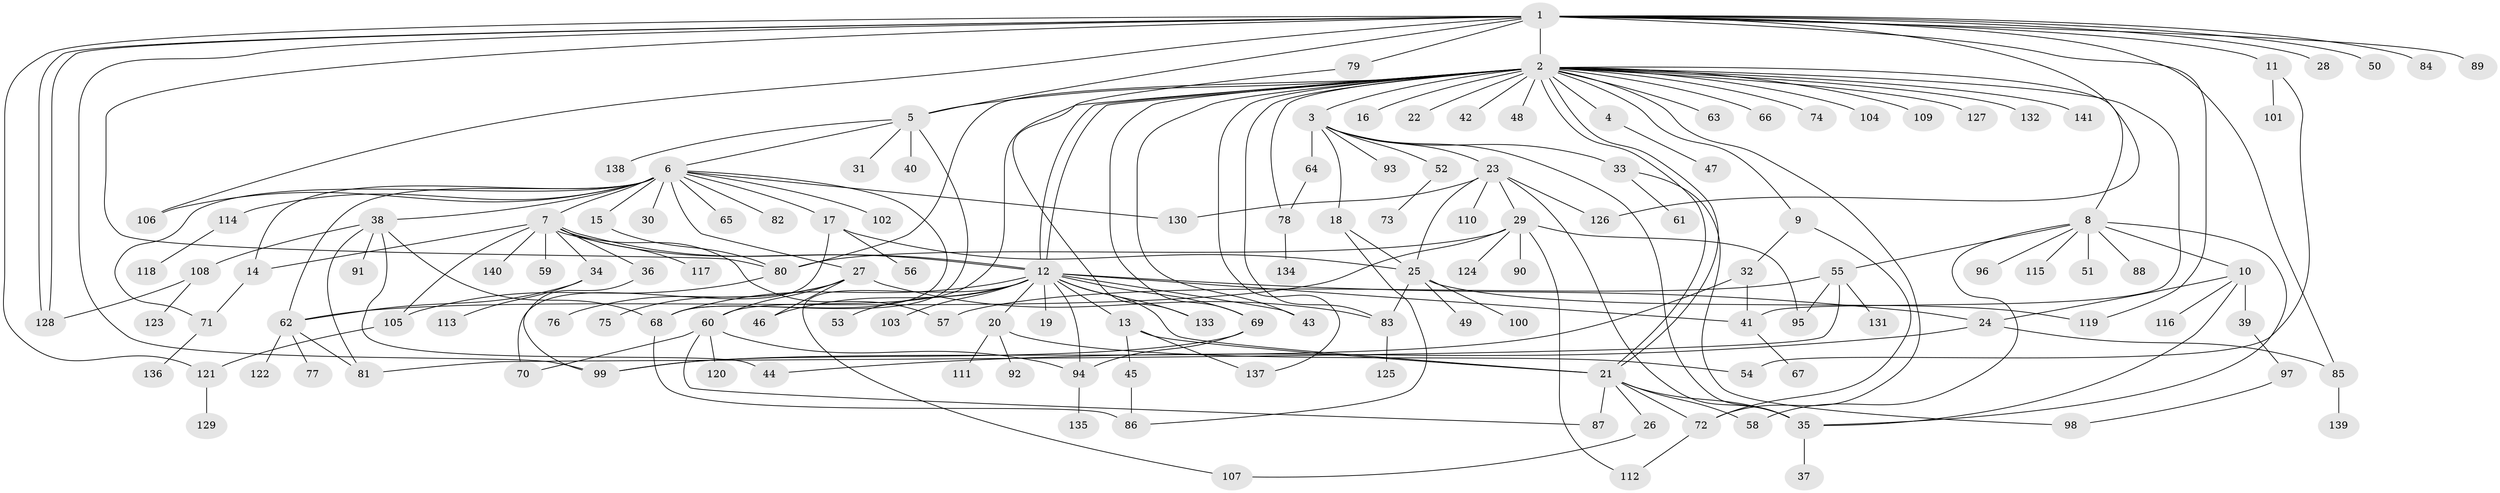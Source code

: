 // Generated by graph-tools (version 1.1) at 2025/01/03/09/25 03:01:40]
// undirected, 141 vertices, 205 edges
graph export_dot {
graph [start="1"]
  node [color=gray90,style=filled];
  1;
  2;
  3;
  4;
  5;
  6;
  7;
  8;
  9;
  10;
  11;
  12;
  13;
  14;
  15;
  16;
  17;
  18;
  19;
  20;
  21;
  22;
  23;
  24;
  25;
  26;
  27;
  28;
  29;
  30;
  31;
  32;
  33;
  34;
  35;
  36;
  37;
  38;
  39;
  40;
  41;
  42;
  43;
  44;
  45;
  46;
  47;
  48;
  49;
  50;
  51;
  52;
  53;
  54;
  55;
  56;
  57;
  58;
  59;
  60;
  61;
  62;
  63;
  64;
  65;
  66;
  67;
  68;
  69;
  70;
  71;
  72;
  73;
  74;
  75;
  76;
  77;
  78;
  79;
  80;
  81;
  82;
  83;
  84;
  85;
  86;
  87;
  88;
  89;
  90;
  91;
  92;
  93;
  94;
  95;
  96;
  97;
  98;
  99;
  100;
  101;
  102;
  103;
  104;
  105;
  106;
  107;
  108;
  109;
  110;
  111;
  112;
  113;
  114;
  115;
  116;
  117;
  118;
  119;
  120;
  121;
  122;
  123;
  124;
  125;
  126;
  127;
  128;
  129;
  130;
  131;
  132;
  133;
  134;
  135;
  136;
  137;
  138;
  139;
  140;
  141;
  1 -- 2;
  1 -- 5;
  1 -- 11;
  1 -- 28;
  1 -- 50;
  1 -- 79;
  1 -- 80;
  1 -- 84;
  1 -- 85;
  1 -- 89;
  1 -- 99;
  1 -- 106;
  1 -- 119;
  1 -- 121;
  1 -- 126;
  1 -- 128;
  1 -- 128;
  2 -- 3;
  2 -- 4;
  2 -- 5;
  2 -- 8;
  2 -- 9;
  2 -- 12;
  2 -- 12;
  2 -- 16;
  2 -- 21;
  2 -- 21;
  2 -- 22;
  2 -- 41;
  2 -- 42;
  2 -- 43;
  2 -- 48;
  2 -- 60;
  2 -- 63;
  2 -- 66;
  2 -- 69;
  2 -- 72;
  2 -- 74;
  2 -- 78;
  2 -- 80;
  2 -- 83;
  2 -- 104;
  2 -- 109;
  2 -- 127;
  2 -- 132;
  2 -- 137;
  2 -- 141;
  3 -- 18;
  3 -- 23;
  3 -- 33;
  3 -- 35;
  3 -- 52;
  3 -- 64;
  3 -- 93;
  4 -- 47;
  5 -- 6;
  5 -- 31;
  5 -- 40;
  5 -- 68;
  5 -- 138;
  6 -- 7;
  6 -- 14;
  6 -- 15;
  6 -- 17;
  6 -- 27;
  6 -- 30;
  6 -- 38;
  6 -- 62;
  6 -- 65;
  6 -- 68;
  6 -- 71;
  6 -- 82;
  6 -- 102;
  6 -- 106;
  6 -- 114;
  6 -- 130;
  7 -- 12;
  7 -- 12;
  7 -- 14;
  7 -- 34;
  7 -- 36;
  7 -- 57;
  7 -- 59;
  7 -- 105;
  7 -- 117;
  7 -- 140;
  8 -- 10;
  8 -- 35;
  8 -- 51;
  8 -- 55;
  8 -- 58;
  8 -- 88;
  8 -- 96;
  8 -- 115;
  9 -- 32;
  9 -- 72;
  10 -- 24;
  10 -- 35;
  10 -- 39;
  10 -- 116;
  11 -- 54;
  11 -- 101;
  12 -- 13;
  12 -- 19;
  12 -- 20;
  12 -- 21;
  12 -- 24;
  12 -- 41;
  12 -- 43;
  12 -- 46;
  12 -- 53;
  12 -- 68;
  12 -- 69;
  12 -- 94;
  12 -- 103;
  12 -- 107;
  12 -- 133;
  13 -- 21;
  13 -- 45;
  13 -- 137;
  14 -- 71;
  15 -- 80;
  17 -- 25;
  17 -- 56;
  17 -- 70;
  18 -- 25;
  18 -- 86;
  20 -- 54;
  20 -- 92;
  20 -- 111;
  21 -- 26;
  21 -- 35;
  21 -- 58;
  21 -- 72;
  21 -- 87;
  23 -- 25;
  23 -- 29;
  23 -- 35;
  23 -- 110;
  23 -- 126;
  23 -- 130;
  24 -- 44;
  24 -- 85;
  25 -- 49;
  25 -- 83;
  25 -- 100;
  25 -- 119;
  26 -- 107;
  27 -- 46;
  27 -- 60;
  27 -- 75;
  27 -- 76;
  27 -- 83;
  29 -- 62;
  29 -- 80;
  29 -- 90;
  29 -- 95;
  29 -- 112;
  29 -- 124;
  32 -- 41;
  32 -- 99;
  33 -- 61;
  33 -- 98;
  34 -- 62;
  34 -- 113;
  35 -- 37;
  36 -- 99;
  38 -- 44;
  38 -- 68;
  38 -- 81;
  38 -- 91;
  38 -- 108;
  39 -- 97;
  41 -- 67;
  45 -- 86;
  52 -- 73;
  55 -- 57;
  55 -- 81;
  55 -- 95;
  55 -- 131;
  60 -- 70;
  60 -- 87;
  60 -- 94;
  60 -- 120;
  62 -- 77;
  62 -- 81;
  62 -- 122;
  64 -- 78;
  68 -- 86;
  69 -- 94;
  69 -- 99;
  71 -- 136;
  72 -- 112;
  78 -- 134;
  79 -- 133;
  80 -- 105;
  83 -- 125;
  85 -- 139;
  94 -- 135;
  97 -- 98;
  105 -- 121;
  108 -- 123;
  108 -- 128;
  114 -- 118;
  121 -- 129;
}
